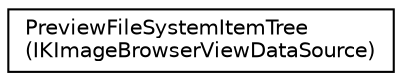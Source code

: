 digraph "Graphical Class Hierarchy"
{
  edge [fontname="Helvetica",fontsize="10",labelfontname="Helvetica",labelfontsize="10"];
  node [fontname="Helvetica",fontsize="10",shape=record];
  rankdir="LR";
  Node1 [label="PreviewFileSystemItemTree\l(IKImageBrowserViewDataSource)",height=0.2,width=0.4,color="black", fillcolor="white", style="filled",URL="$category_preview_file_system_item_tree_07_i_k_image_browser_view_data_source_08.html"];
}
